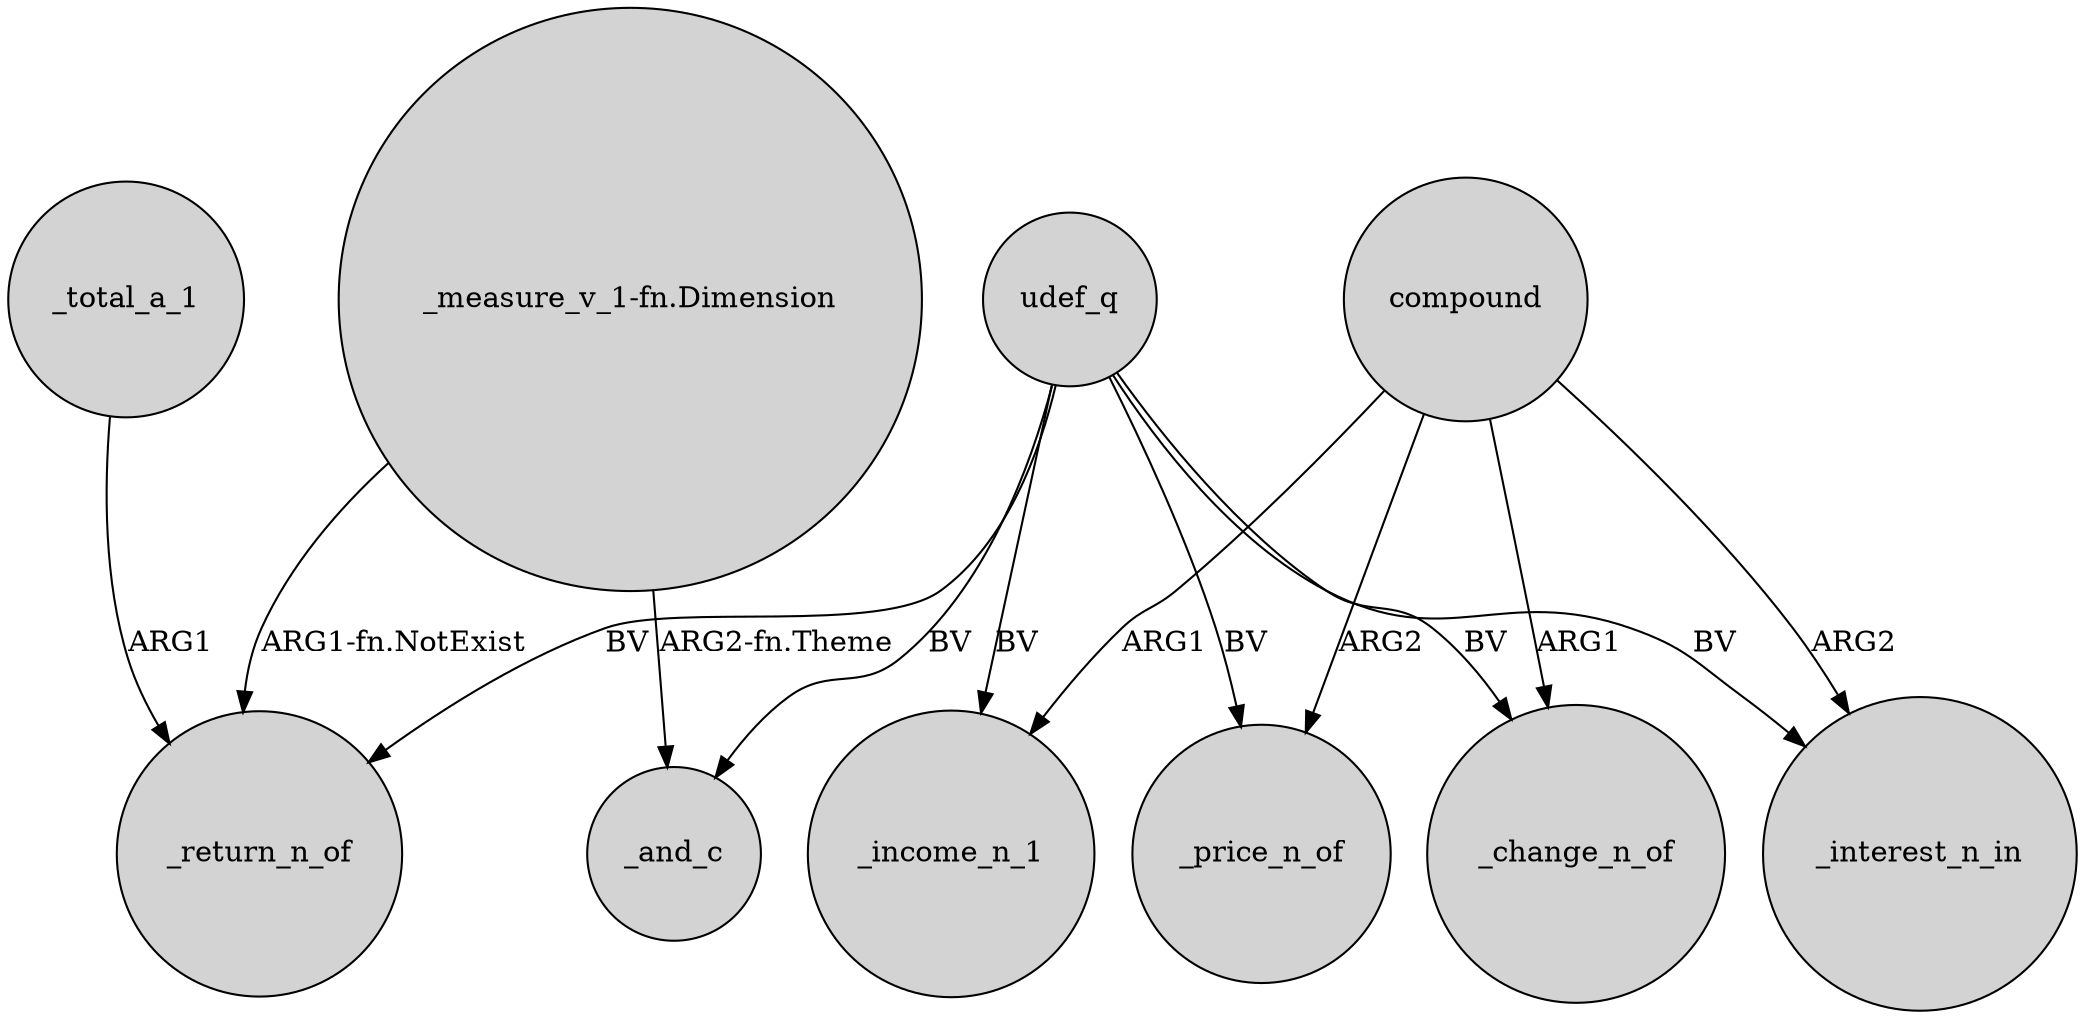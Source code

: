 digraph {
	node [shape=circle style=filled]
	_total_a_1 -> _return_n_of [label=ARG1]
	udef_q -> _change_n_of [label=BV]
	compound -> _price_n_of [label=ARG2]
	"_measure_v_1-fn.Dimension" -> _return_n_of [label="ARG1-fn.NotExist"]
	udef_q -> _price_n_of [label=BV]
	compound -> _income_n_1 [label=ARG1]
	udef_q -> _interest_n_in [label=BV]
	compound -> _change_n_of [label=ARG1]
	udef_q -> _and_c [label=BV]
	"_measure_v_1-fn.Dimension" -> _and_c [label="ARG2-fn.Theme"]
	compound -> _interest_n_in [label=ARG2]
	udef_q -> _return_n_of [label=BV]
	udef_q -> _income_n_1 [label=BV]
}
